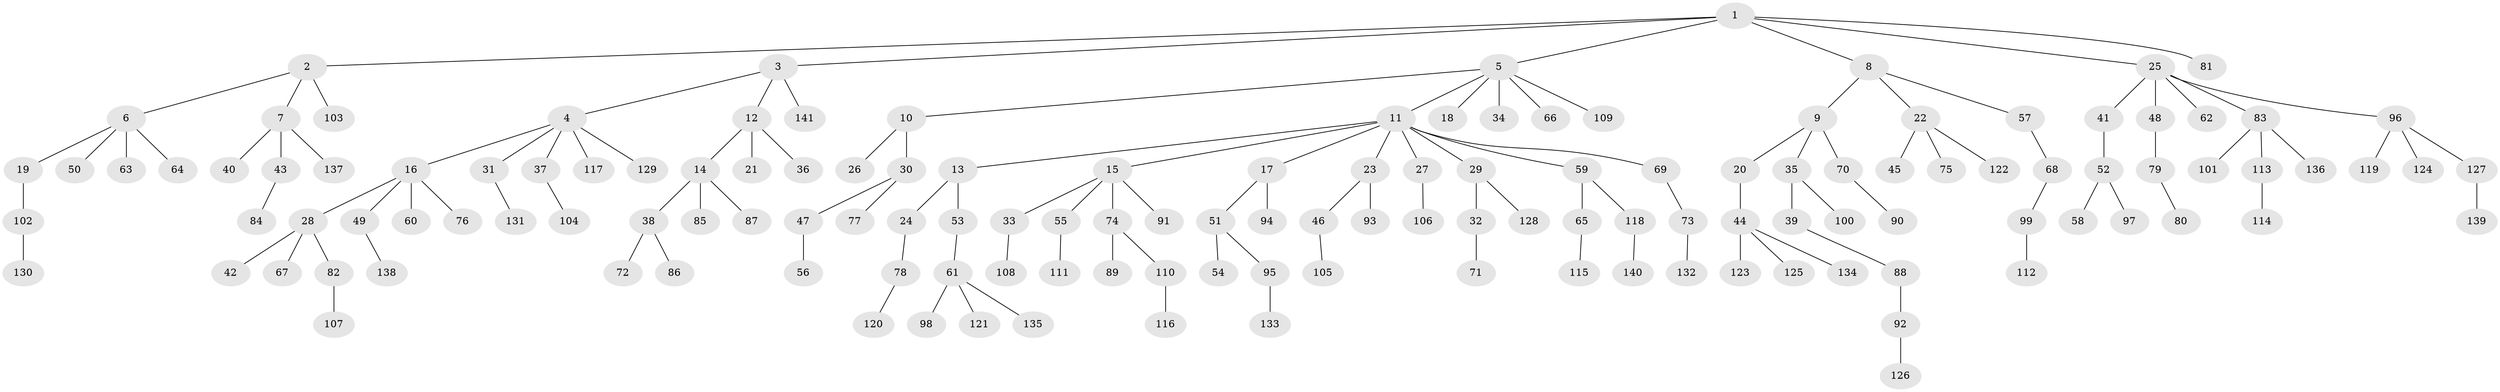 // coarse degree distribution, {8: 0.010101010101010102, 6: 0.050505050505050504, 5: 0.030303030303030304, 4: 0.030303030303030304, 9: 0.010101010101010102, 3: 0.1111111111111111, 1: 0.6161616161616161, 2: 0.1414141414141414}
// Generated by graph-tools (version 1.1) at 2025/52/02/27/25 19:52:10]
// undirected, 141 vertices, 140 edges
graph export_dot {
graph [start="1"]
  node [color=gray90,style=filled];
  1;
  2;
  3;
  4;
  5;
  6;
  7;
  8;
  9;
  10;
  11;
  12;
  13;
  14;
  15;
  16;
  17;
  18;
  19;
  20;
  21;
  22;
  23;
  24;
  25;
  26;
  27;
  28;
  29;
  30;
  31;
  32;
  33;
  34;
  35;
  36;
  37;
  38;
  39;
  40;
  41;
  42;
  43;
  44;
  45;
  46;
  47;
  48;
  49;
  50;
  51;
  52;
  53;
  54;
  55;
  56;
  57;
  58;
  59;
  60;
  61;
  62;
  63;
  64;
  65;
  66;
  67;
  68;
  69;
  70;
  71;
  72;
  73;
  74;
  75;
  76;
  77;
  78;
  79;
  80;
  81;
  82;
  83;
  84;
  85;
  86;
  87;
  88;
  89;
  90;
  91;
  92;
  93;
  94;
  95;
  96;
  97;
  98;
  99;
  100;
  101;
  102;
  103;
  104;
  105;
  106;
  107;
  108;
  109;
  110;
  111;
  112;
  113;
  114;
  115;
  116;
  117;
  118;
  119;
  120;
  121;
  122;
  123;
  124;
  125;
  126;
  127;
  128;
  129;
  130;
  131;
  132;
  133;
  134;
  135;
  136;
  137;
  138;
  139;
  140;
  141;
  1 -- 2;
  1 -- 3;
  1 -- 5;
  1 -- 8;
  1 -- 25;
  1 -- 81;
  2 -- 6;
  2 -- 7;
  2 -- 103;
  3 -- 4;
  3 -- 12;
  3 -- 141;
  4 -- 16;
  4 -- 31;
  4 -- 37;
  4 -- 117;
  4 -- 129;
  5 -- 10;
  5 -- 11;
  5 -- 18;
  5 -- 34;
  5 -- 66;
  5 -- 109;
  6 -- 19;
  6 -- 50;
  6 -- 63;
  6 -- 64;
  7 -- 40;
  7 -- 43;
  7 -- 137;
  8 -- 9;
  8 -- 22;
  8 -- 57;
  9 -- 20;
  9 -- 35;
  9 -- 70;
  10 -- 26;
  10 -- 30;
  11 -- 13;
  11 -- 15;
  11 -- 17;
  11 -- 23;
  11 -- 27;
  11 -- 29;
  11 -- 59;
  11 -- 69;
  12 -- 14;
  12 -- 21;
  12 -- 36;
  13 -- 24;
  13 -- 53;
  14 -- 38;
  14 -- 85;
  14 -- 87;
  15 -- 33;
  15 -- 55;
  15 -- 74;
  15 -- 91;
  16 -- 28;
  16 -- 49;
  16 -- 60;
  16 -- 76;
  17 -- 51;
  17 -- 94;
  19 -- 102;
  20 -- 44;
  22 -- 45;
  22 -- 75;
  22 -- 122;
  23 -- 46;
  23 -- 93;
  24 -- 78;
  25 -- 41;
  25 -- 48;
  25 -- 62;
  25 -- 83;
  25 -- 96;
  27 -- 106;
  28 -- 42;
  28 -- 67;
  28 -- 82;
  29 -- 32;
  29 -- 128;
  30 -- 47;
  30 -- 77;
  31 -- 131;
  32 -- 71;
  33 -- 108;
  35 -- 39;
  35 -- 100;
  37 -- 104;
  38 -- 72;
  38 -- 86;
  39 -- 88;
  41 -- 52;
  43 -- 84;
  44 -- 123;
  44 -- 125;
  44 -- 134;
  46 -- 105;
  47 -- 56;
  48 -- 79;
  49 -- 138;
  51 -- 54;
  51 -- 95;
  52 -- 58;
  52 -- 97;
  53 -- 61;
  55 -- 111;
  57 -- 68;
  59 -- 65;
  59 -- 118;
  61 -- 98;
  61 -- 121;
  61 -- 135;
  65 -- 115;
  68 -- 99;
  69 -- 73;
  70 -- 90;
  73 -- 132;
  74 -- 89;
  74 -- 110;
  78 -- 120;
  79 -- 80;
  82 -- 107;
  83 -- 101;
  83 -- 113;
  83 -- 136;
  88 -- 92;
  92 -- 126;
  95 -- 133;
  96 -- 119;
  96 -- 124;
  96 -- 127;
  99 -- 112;
  102 -- 130;
  110 -- 116;
  113 -- 114;
  118 -- 140;
  127 -- 139;
}
